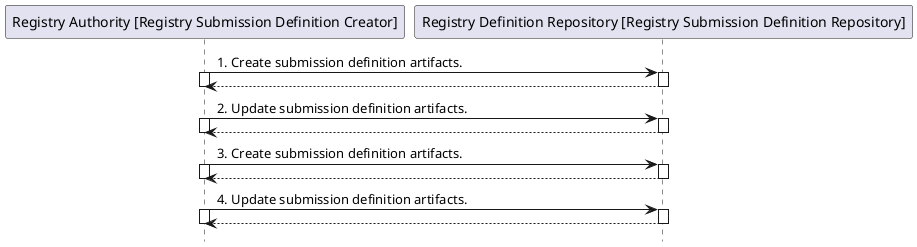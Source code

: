 @startuml
hide footbox
participant "Registry Authority [Registry Submission Definition Creator]" as RSDC
participant "Registry Definition Repository [Registry Submission Definition Repository]" as RSDR
"RSDC" -> "RSDR" : 1. Create submission definition artifacts.
activate "RSDC"
activate "RSDR"
return
deactivate "RSDC"
deactivate "RSDR"
"RSDC" -> "RSDR" : 2. Update submission definition artifacts.
activate "RSDC"
activate "RSDR"
return
deactivate "RSDC"
deactivate "RSDR"
"RSDC" -> "RSDR" : 3. Create submission definition artifacts.
activate "RSDC"
activate "RSDR"
return
deactivate "RSDC"
deactivate "RSDR"
"RSDC" -> "RSDR" : 4. Update submission definition artifacts.
activate "RSDC"
activate "RSDR"
return
deactivate "RSDC"
deactivate "RSDR"
@enduml
